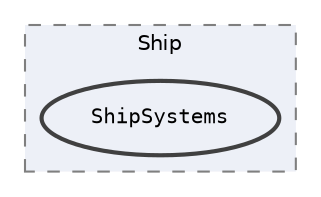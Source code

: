 digraph "Assets/Scripts/Ship/ShipSystems"
{
 // INTERACTIVE_SVG=YES
 // LATEX_PDF_SIZE
  bgcolor="transparent";
  edge [fontname=Helvetica,fontsize=10,labelfontname=Helvetica,labelfontsize=10];
  node [fontname=Helvetica,fontsize=10,fontname=Consolas fontsize=10 style=filled height=0.2 width=0.4 margin=0.1];
  compound=true
  subgraph clusterdir_d8937bdc0a6431a49912daee23bb6ec4 {
    graph [ bgcolor="#edf0f7", pencolor="grey50", label="Ship", fontname=Helvetica,fontsize=10 style="filled,dashed", URL="dir_d8937bdc0a6431a49912daee23bb6ec4.html",tooltip=""]
  dir_1493e73c18d23df035a16c8b97829aa4 [label="ShipSystems", fillcolor="#edf0f7", color="grey25", style="filled,bold", URL="dir_1493e73c18d23df035a16c8b97829aa4.html",tooltip=""];
  }
}
